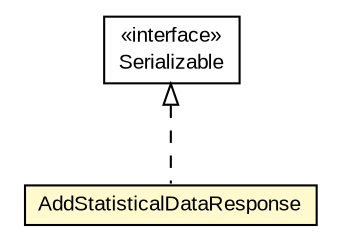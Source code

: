 #!/usr/local/bin/dot
#
# Class diagram 
# Generated by UMLGraph version R5_6-24-gf6e263 (http://www.umlgraph.org/)
#

digraph G {
	edge [fontname="arial",fontsize=10,labelfontname="arial",labelfontsize=10];
	node [fontname="arial",fontsize=10,shape=plaintext];
	nodesep=0.25;
	ranksep=0.5;
	// org.miloss.fgsms.services.interfaces.datacollector.AddStatisticalDataResponse
	c27607 [label=<<table title="org.miloss.fgsms.services.interfaces.datacollector.AddStatisticalDataResponse" border="0" cellborder="1" cellspacing="0" cellpadding="2" port="p" bgcolor="lemonChiffon" href="./AddStatisticalDataResponse.html">
		<tr><td><table border="0" cellspacing="0" cellpadding="1">
<tr><td align="center" balign="center"> AddStatisticalDataResponse </td></tr>
		</table></td></tr>
		</table>>, URL="./AddStatisticalDataResponse.html", fontname="arial", fontcolor="black", fontsize=10.0];
	//org.miloss.fgsms.services.interfaces.datacollector.AddStatisticalDataResponse implements java.io.Serializable
	c28015:p -> c27607:p [dir=back,arrowtail=empty,style=dashed];
	// java.io.Serializable
	c28015 [label=<<table title="java.io.Serializable" border="0" cellborder="1" cellspacing="0" cellpadding="2" port="p" href="http://java.sun.com/j2se/1.4.2/docs/api/java/io/Serializable.html">
		<tr><td><table border="0" cellspacing="0" cellpadding="1">
<tr><td align="center" balign="center"> &#171;interface&#187; </td></tr>
<tr><td align="center" balign="center"> Serializable </td></tr>
		</table></td></tr>
		</table>>, URL="http://java.sun.com/j2se/1.4.2/docs/api/java/io/Serializable.html", fontname="arial", fontcolor="black", fontsize=10.0];
}

